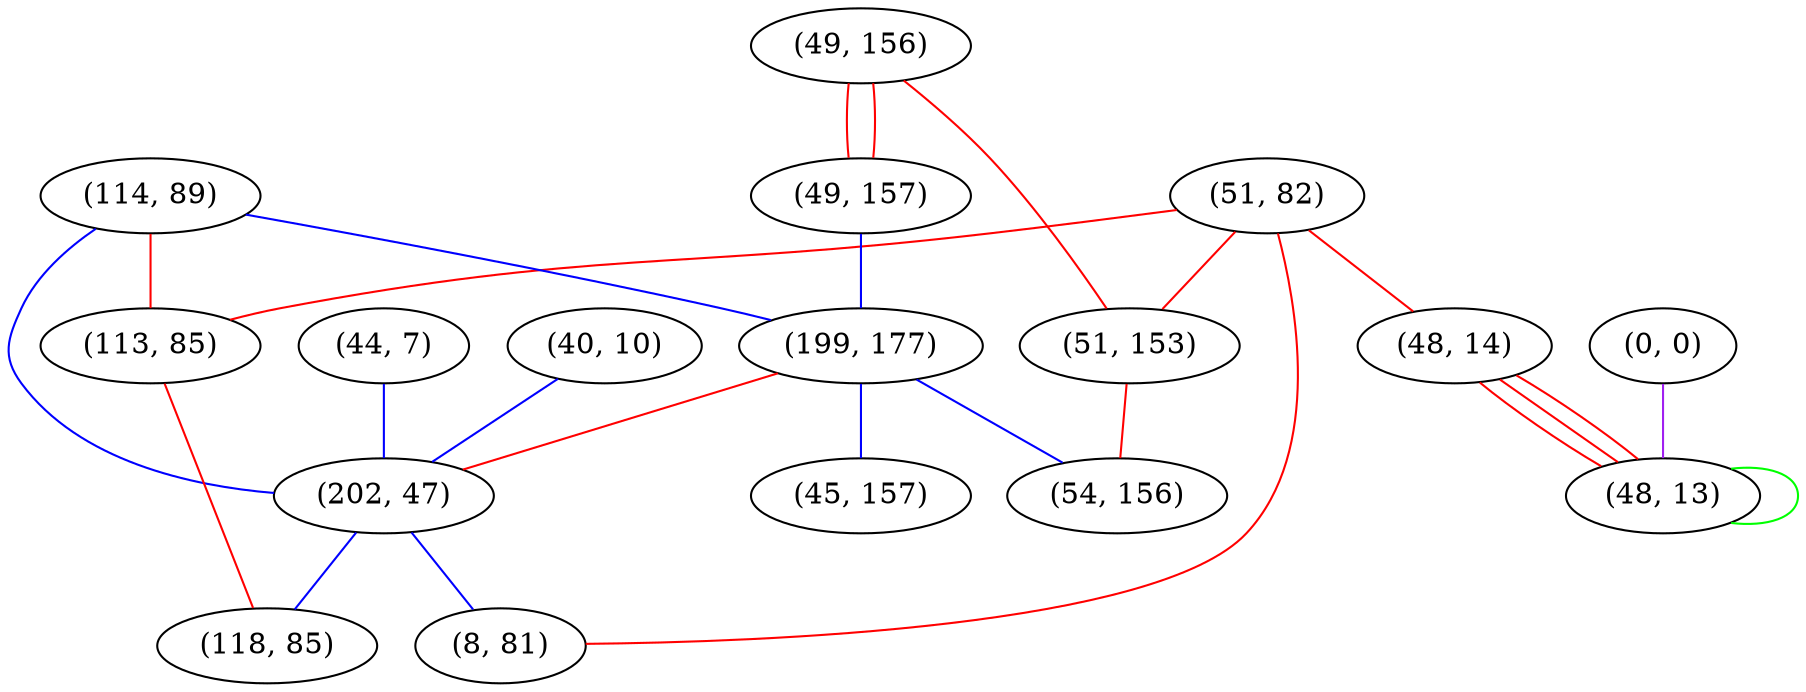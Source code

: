 graph "" {
"(51, 82)";
"(0, 0)";
"(114, 89)";
"(49, 156)";
"(49, 157)";
"(44, 7)";
"(199, 177)";
"(40, 10)";
"(202, 47)";
"(113, 85)";
"(51, 153)";
"(45, 157)";
"(54, 156)";
"(8, 81)";
"(48, 14)";
"(48, 13)";
"(118, 85)";
"(51, 82)" -- "(8, 81)"  [color=red, key=0, weight=1];
"(51, 82)" -- "(113, 85)"  [color=red, key=0, weight=1];
"(51, 82)" -- "(51, 153)"  [color=red, key=0, weight=1];
"(51, 82)" -- "(48, 14)"  [color=red, key=0, weight=1];
"(0, 0)" -- "(48, 13)"  [color=purple, key=0, weight=4];
"(114, 89)" -- "(202, 47)"  [color=blue, key=0, weight=3];
"(114, 89)" -- "(113, 85)"  [color=red, key=0, weight=1];
"(114, 89)" -- "(199, 177)"  [color=blue, key=0, weight=3];
"(49, 156)" -- "(49, 157)"  [color=red, key=0, weight=1];
"(49, 156)" -- "(49, 157)"  [color=red, key=1, weight=1];
"(49, 156)" -- "(51, 153)"  [color=red, key=0, weight=1];
"(49, 157)" -- "(199, 177)"  [color=blue, key=0, weight=3];
"(44, 7)" -- "(202, 47)"  [color=blue, key=0, weight=3];
"(199, 177)" -- "(202, 47)"  [color=red, key=0, weight=1];
"(199, 177)" -- "(45, 157)"  [color=blue, key=0, weight=3];
"(199, 177)" -- "(54, 156)"  [color=blue, key=0, weight=3];
"(40, 10)" -- "(202, 47)"  [color=blue, key=0, weight=3];
"(202, 47)" -- "(8, 81)"  [color=blue, key=0, weight=3];
"(202, 47)" -- "(118, 85)"  [color=blue, key=0, weight=3];
"(113, 85)" -- "(118, 85)"  [color=red, key=0, weight=1];
"(51, 153)" -- "(54, 156)"  [color=red, key=0, weight=1];
"(48, 14)" -- "(48, 13)"  [color=red, key=0, weight=1];
"(48, 14)" -- "(48, 13)"  [color=red, key=1, weight=1];
"(48, 14)" -- "(48, 13)"  [color=red, key=2, weight=1];
"(48, 13)" -- "(48, 13)"  [color=green, key=0, weight=2];
}
